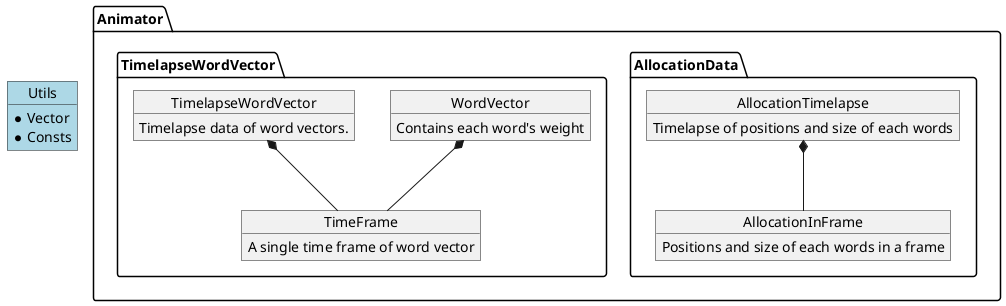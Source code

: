 @startuml Dependency_Data
' Image can be obtained from
' https://www.plantuml.com/plantuml/uml/SyfFKj2rKt3CoKnELR1Io4ZDoSa70000

' Write all modules here
folder Animator {
    folder AllocationData {
        object AllocationInFrame {
            Positions and size of each words in a frame
        }

        object AllocationTimelapse {
            Timelapse of positions and size of each words
        }

        AllocationTimelapse *-- AllocationInFrame
    }

    folder TimelapseWordVector {
        object WordVector {
            Contains each word's weight
        }

        object TimeFrame {
            A single time frame of word vector
        }

        object TimelapseWordVector {
            Timelapse data of word vectors.
        }

        WordVector *-- TimeFrame
        TimelapseWordVector *-- TimeFrame
    }
}

object Utils #LightBlue {
    * Vector
    * Consts
}

@enduml